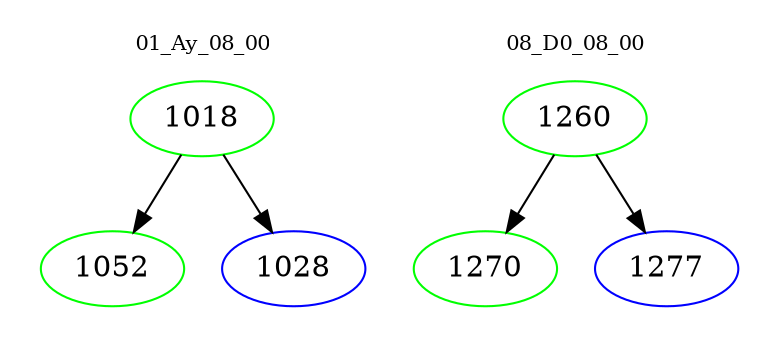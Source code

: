 digraph{
subgraph cluster_0 {
color = white
label = "01_Ay_08_00";
fontsize=10;
T0_1018 [label="1018", color="green"]
T0_1018 -> T0_1052 [color="black"]
T0_1052 [label="1052", color="green"]
T0_1018 -> T0_1028 [color="black"]
T0_1028 [label="1028", color="blue"]
}
subgraph cluster_1 {
color = white
label = "08_D0_08_00";
fontsize=10;
T1_1260 [label="1260", color="green"]
T1_1260 -> T1_1270 [color="black"]
T1_1270 [label="1270", color="green"]
T1_1260 -> T1_1277 [color="black"]
T1_1277 [label="1277", color="blue"]
}
}
